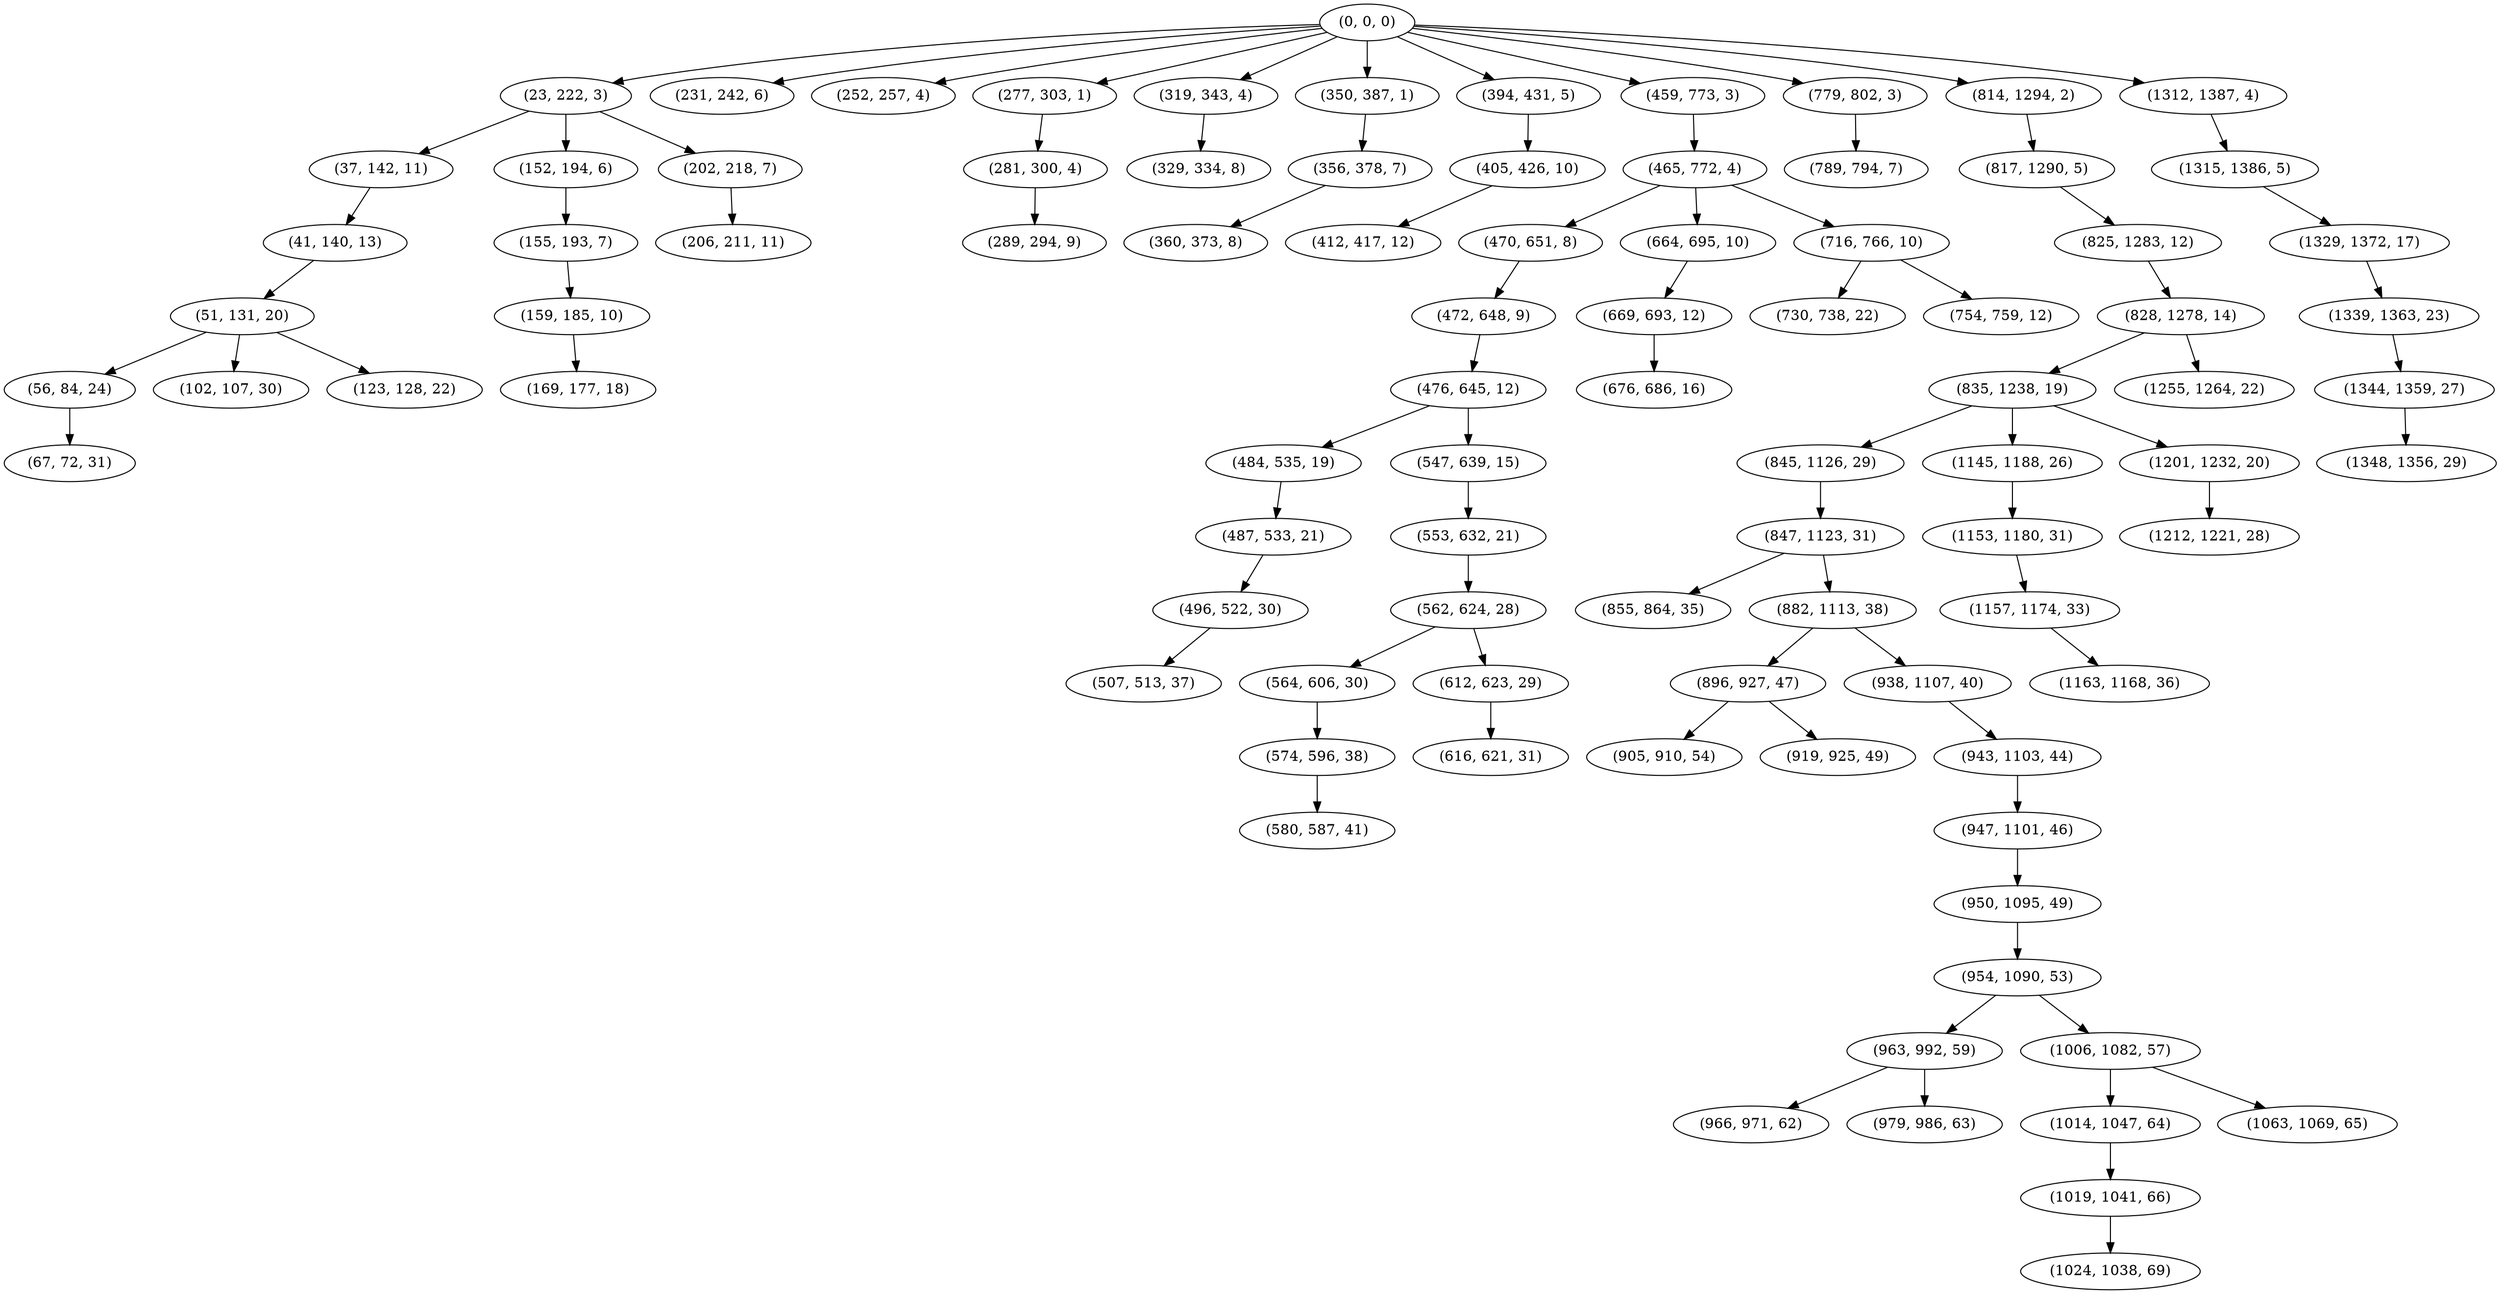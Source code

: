 digraph tree {
    "(0, 0, 0)";
    "(23, 222, 3)";
    "(37, 142, 11)";
    "(41, 140, 13)";
    "(51, 131, 20)";
    "(56, 84, 24)";
    "(67, 72, 31)";
    "(102, 107, 30)";
    "(123, 128, 22)";
    "(152, 194, 6)";
    "(155, 193, 7)";
    "(159, 185, 10)";
    "(169, 177, 18)";
    "(202, 218, 7)";
    "(206, 211, 11)";
    "(231, 242, 6)";
    "(252, 257, 4)";
    "(277, 303, 1)";
    "(281, 300, 4)";
    "(289, 294, 9)";
    "(319, 343, 4)";
    "(329, 334, 8)";
    "(350, 387, 1)";
    "(356, 378, 7)";
    "(360, 373, 8)";
    "(394, 431, 5)";
    "(405, 426, 10)";
    "(412, 417, 12)";
    "(459, 773, 3)";
    "(465, 772, 4)";
    "(470, 651, 8)";
    "(472, 648, 9)";
    "(476, 645, 12)";
    "(484, 535, 19)";
    "(487, 533, 21)";
    "(496, 522, 30)";
    "(507, 513, 37)";
    "(547, 639, 15)";
    "(553, 632, 21)";
    "(562, 624, 28)";
    "(564, 606, 30)";
    "(574, 596, 38)";
    "(580, 587, 41)";
    "(612, 623, 29)";
    "(616, 621, 31)";
    "(664, 695, 10)";
    "(669, 693, 12)";
    "(676, 686, 16)";
    "(716, 766, 10)";
    "(730, 738, 22)";
    "(754, 759, 12)";
    "(779, 802, 3)";
    "(789, 794, 7)";
    "(814, 1294, 2)";
    "(817, 1290, 5)";
    "(825, 1283, 12)";
    "(828, 1278, 14)";
    "(835, 1238, 19)";
    "(845, 1126, 29)";
    "(847, 1123, 31)";
    "(855, 864, 35)";
    "(882, 1113, 38)";
    "(896, 927, 47)";
    "(905, 910, 54)";
    "(919, 925, 49)";
    "(938, 1107, 40)";
    "(943, 1103, 44)";
    "(947, 1101, 46)";
    "(950, 1095, 49)";
    "(954, 1090, 53)";
    "(963, 992, 59)";
    "(966, 971, 62)";
    "(979, 986, 63)";
    "(1006, 1082, 57)";
    "(1014, 1047, 64)";
    "(1019, 1041, 66)";
    "(1024, 1038, 69)";
    "(1063, 1069, 65)";
    "(1145, 1188, 26)";
    "(1153, 1180, 31)";
    "(1157, 1174, 33)";
    "(1163, 1168, 36)";
    "(1201, 1232, 20)";
    "(1212, 1221, 28)";
    "(1255, 1264, 22)";
    "(1312, 1387, 4)";
    "(1315, 1386, 5)";
    "(1329, 1372, 17)";
    "(1339, 1363, 23)";
    "(1344, 1359, 27)";
    "(1348, 1356, 29)";
    "(0, 0, 0)" -> "(23, 222, 3)";
    "(0, 0, 0)" -> "(231, 242, 6)";
    "(0, 0, 0)" -> "(252, 257, 4)";
    "(0, 0, 0)" -> "(277, 303, 1)";
    "(0, 0, 0)" -> "(319, 343, 4)";
    "(0, 0, 0)" -> "(350, 387, 1)";
    "(0, 0, 0)" -> "(394, 431, 5)";
    "(0, 0, 0)" -> "(459, 773, 3)";
    "(0, 0, 0)" -> "(779, 802, 3)";
    "(0, 0, 0)" -> "(814, 1294, 2)";
    "(0, 0, 0)" -> "(1312, 1387, 4)";
    "(23, 222, 3)" -> "(37, 142, 11)";
    "(23, 222, 3)" -> "(152, 194, 6)";
    "(23, 222, 3)" -> "(202, 218, 7)";
    "(37, 142, 11)" -> "(41, 140, 13)";
    "(41, 140, 13)" -> "(51, 131, 20)";
    "(51, 131, 20)" -> "(56, 84, 24)";
    "(51, 131, 20)" -> "(102, 107, 30)";
    "(51, 131, 20)" -> "(123, 128, 22)";
    "(56, 84, 24)" -> "(67, 72, 31)";
    "(152, 194, 6)" -> "(155, 193, 7)";
    "(155, 193, 7)" -> "(159, 185, 10)";
    "(159, 185, 10)" -> "(169, 177, 18)";
    "(202, 218, 7)" -> "(206, 211, 11)";
    "(277, 303, 1)" -> "(281, 300, 4)";
    "(281, 300, 4)" -> "(289, 294, 9)";
    "(319, 343, 4)" -> "(329, 334, 8)";
    "(350, 387, 1)" -> "(356, 378, 7)";
    "(356, 378, 7)" -> "(360, 373, 8)";
    "(394, 431, 5)" -> "(405, 426, 10)";
    "(405, 426, 10)" -> "(412, 417, 12)";
    "(459, 773, 3)" -> "(465, 772, 4)";
    "(465, 772, 4)" -> "(470, 651, 8)";
    "(465, 772, 4)" -> "(664, 695, 10)";
    "(465, 772, 4)" -> "(716, 766, 10)";
    "(470, 651, 8)" -> "(472, 648, 9)";
    "(472, 648, 9)" -> "(476, 645, 12)";
    "(476, 645, 12)" -> "(484, 535, 19)";
    "(476, 645, 12)" -> "(547, 639, 15)";
    "(484, 535, 19)" -> "(487, 533, 21)";
    "(487, 533, 21)" -> "(496, 522, 30)";
    "(496, 522, 30)" -> "(507, 513, 37)";
    "(547, 639, 15)" -> "(553, 632, 21)";
    "(553, 632, 21)" -> "(562, 624, 28)";
    "(562, 624, 28)" -> "(564, 606, 30)";
    "(562, 624, 28)" -> "(612, 623, 29)";
    "(564, 606, 30)" -> "(574, 596, 38)";
    "(574, 596, 38)" -> "(580, 587, 41)";
    "(612, 623, 29)" -> "(616, 621, 31)";
    "(664, 695, 10)" -> "(669, 693, 12)";
    "(669, 693, 12)" -> "(676, 686, 16)";
    "(716, 766, 10)" -> "(730, 738, 22)";
    "(716, 766, 10)" -> "(754, 759, 12)";
    "(779, 802, 3)" -> "(789, 794, 7)";
    "(814, 1294, 2)" -> "(817, 1290, 5)";
    "(817, 1290, 5)" -> "(825, 1283, 12)";
    "(825, 1283, 12)" -> "(828, 1278, 14)";
    "(828, 1278, 14)" -> "(835, 1238, 19)";
    "(828, 1278, 14)" -> "(1255, 1264, 22)";
    "(835, 1238, 19)" -> "(845, 1126, 29)";
    "(835, 1238, 19)" -> "(1145, 1188, 26)";
    "(835, 1238, 19)" -> "(1201, 1232, 20)";
    "(845, 1126, 29)" -> "(847, 1123, 31)";
    "(847, 1123, 31)" -> "(855, 864, 35)";
    "(847, 1123, 31)" -> "(882, 1113, 38)";
    "(882, 1113, 38)" -> "(896, 927, 47)";
    "(882, 1113, 38)" -> "(938, 1107, 40)";
    "(896, 927, 47)" -> "(905, 910, 54)";
    "(896, 927, 47)" -> "(919, 925, 49)";
    "(938, 1107, 40)" -> "(943, 1103, 44)";
    "(943, 1103, 44)" -> "(947, 1101, 46)";
    "(947, 1101, 46)" -> "(950, 1095, 49)";
    "(950, 1095, 49)" -> "(954, 1090, 53)";
    "(954, 1090, 53)" -> "(963, 992, 59)";
    "(954, 1090, 53)" -> "(1006, 1082, 57)";
    "(963, 992, 59)" -> "(966, 971, 62)";
    "(963, 992, 59)" -> "(979, 986, 63)";
    "(1006, 1082, 57)" -> "(1014, 1047, 64)";
    "(1006, 1082, 57)" -> "(1063, 1069, 65)";
    "(1014, 1047, 64)" -> "(1019, 1041, 66)";
    "(1019, 1041, 66)" -> "(1024, 1038, 69)";
    "(1145, 1188, 26)" -> "(1153, 1180, 31)";
    "(1153, 1180, 31)" -> "(1157, 1174, 33)";
    "(1157, 1174, 33)" -> "(1163, 1168, 36)";
    "(1201, 1232, 20)" -> "(1212, 1221, 28)";
    "(1312, 1387, 4)" -> "(1315, 1386, 5)";
    "(1315, 1386, 5)" -> "(1329, 1372, 17)";
    "(1329, 1372, 17)" -> "(1339, 1363, 23)";
    "(1339, 1363, 23)" -> "(1344, 1359, 27)";
    "(1344, 1359, 27)" -> "(1348, 1356, 29)";
}
